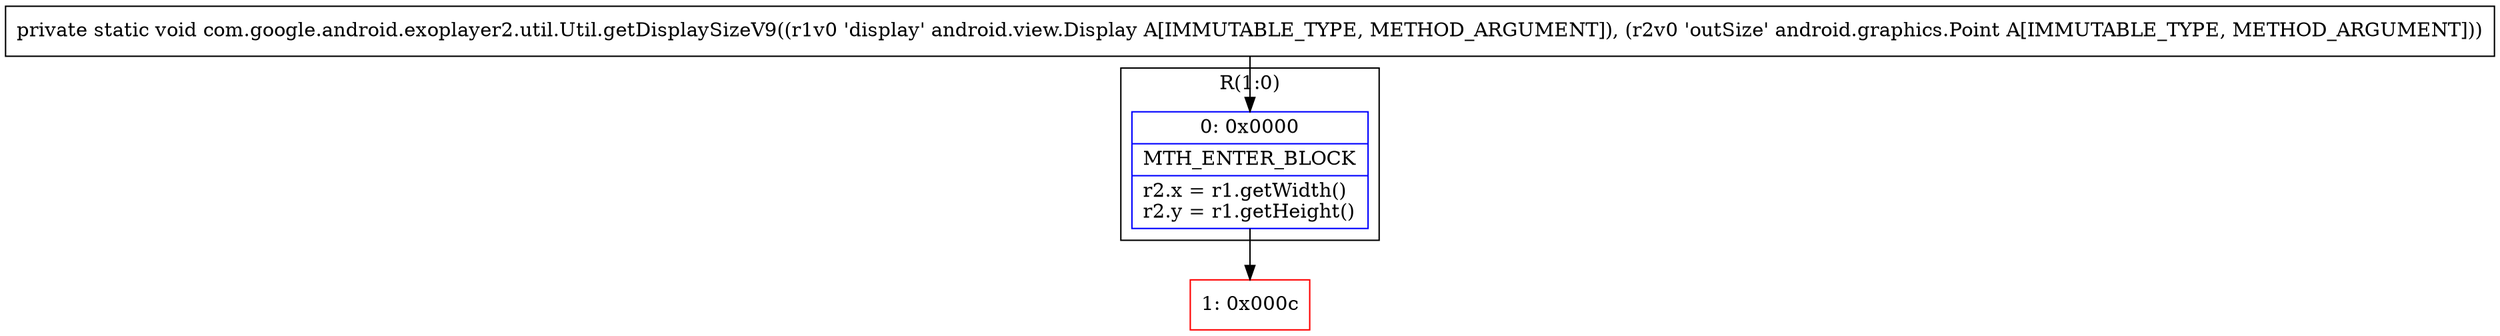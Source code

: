 digraph "CFG forcom.google.android.exoplayer2.util.Util.getDisplaySizeV9(Landroid\/view\/Display;Landroid\/graphics\/Point;)V" {
subgraph cluster_Region_707583500 {
label = "R(1:0)";
node [shape=record,color=blue];
Node_0 [shape=record,label="{0\:\ 0x0000|MTH_ENTER_BLOCK\l|r2.x = r1.getWidth()\lr2.y = r1.getHeight()\l}"];
}
Node_1 [shape=record,color=red,label="{1\:\ 0x000c}"];
MethodNode[shape=record,label="{private static void com.google.android.exoplayer2.util.Util.getDisplaySizeV9((r1v0 'display' android.view.Display A[IMMUTABLE_TYPE, METHOD_ARGUMENT]), (r2v0 'outSize' android.graphics.Point A[IMMUTABLE_TYPE, METHOD_ARGUMENT])) }"];
MethodNode -> Node_0;
Node_0 -> Node_1;
}

